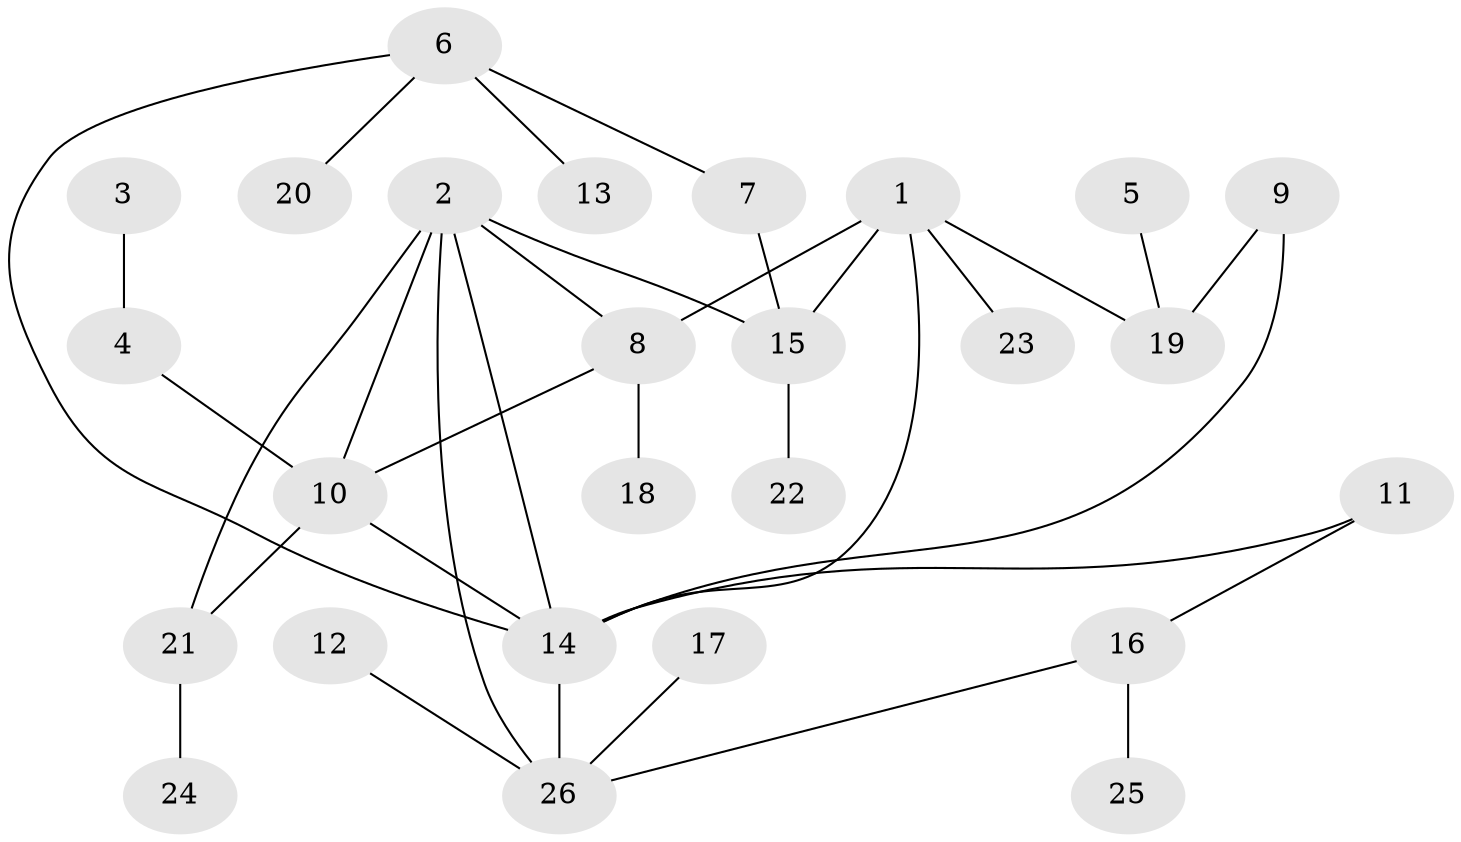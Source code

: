 // original degree distribution, {8: 0.0196078431372549, 2: 0.17647058823529413, 5: 0.0784313725490196, 6: 0.058823529411764705, 7: 0.0196078431372549, 4: 0.0392156862745098, 3: 0.0392156862745098, 9: 0.0196078431372549, 1: 0.5490196078431373}
// Generated by graph-tools (version 1.1) at 2025/02/03/09/25 03:02:40]
// undirected, 26 vertices, 34 edges
graph export_dot {
graph [start="1"]
  node [color=gray90,style=filled];
  1;
  2;
  3;
  4;
  5;
  6;
  7;
  8;
  9;
  10;
  11;
  12;
  13;
  14;
  15;
  16;
  17;
  18;
  19;
  20;
  21;
  22;
  23;
  24;
  25;
  26;
  1 -- 8 [weight=1.0];
  1 -- 14 [weight=1.0];
  1 -- 15 [weight=1.0];
  1 -- 19 [weight=1.0];
  1 -- 23 [weight=1.0];
  2 -- 8 [weight=1.0];
  2 -- 10 [weight=2.0];
  2 -- 14 [weight=1.0];
  2 -- 15 [weight=1.0];
  2 -- 21 [weight=1.0];
  2 -- 26 [weight=1.0];
  3 -- 4 [weight=1.0];
  4 -- 10 [weight=1.0];
  5 -- 19 [weight=1.0];
  6 -- 7 [weight=1.0];
  6 -- 13 [weight=1.0];
  6 -- 14 [weight=1.0];
  6 -- 20 [weight=1.0];
  7 -- 15 [weight=1.0];
  8 -- 10 [weight=2.0];
  8 -- 18 [weight=1.0];
  9 -- 14 [weight=1.0];
  9 -- 19 [weight=1.0];
  10 -- 14 [weight=1.0];
  10 -- 21 [weight=1.0];
  11 -- 14 [weight=1.0];
  11 -- 16 [weight=1.0];
  12 -- 26 [weight=1.0];
  14 -- 26 [weight=1.0];
  15 -- 22 [weight=1.0];
  16 -- 25 [weight=1.0];
  16 -- 26 [weight=1.0];
  17 -- 26 [weight=1.0];
  21 -- 24 [weight=1.0];
}
